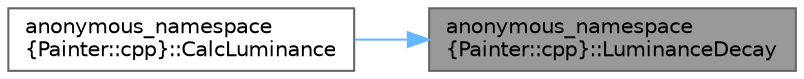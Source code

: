 digraph "anonymous_namespace{Painter::cpp}::LuminanceDecay"
{
 // LATEX_PDF_SIZE
  bgcolor="transparent";
  edge [fontname=Helvetica,fontsize=10,labelfontname=Helvetica,labelfontsize=10];
  node [fontname=Helvetica,fontsize=10,shape=box,height=0.2,width=0.4];
  rankdir="RL";
  Node1 [id="Node000001",label="anonymous_namespace\l\{Painter::cpp\}::LuminanceDecay",height=0.2,width=0.4,color="gray40", fillcolor="grey60", style="filled", fontcolor="black",tooltip=" "];
  Node1 -> Node2 [id="edge1_Node000001_Node000002",dir="back",color="steelblue1",style="solid",tooltip=" "];
  Node2 [id="Node000002",label="anonymous_namespace\l\{Painter::cpp\}::CalcLuminance",height=0.2,width=0.4,color="grey40", fillcolor="white", style="filled",URL="$dc/d9f/namespaceanonymous__namespace_02_painter_8cpp_03.html#a2932f71ebf495b07e5cf1a8a71e5c198",tooltip=" "];
}
